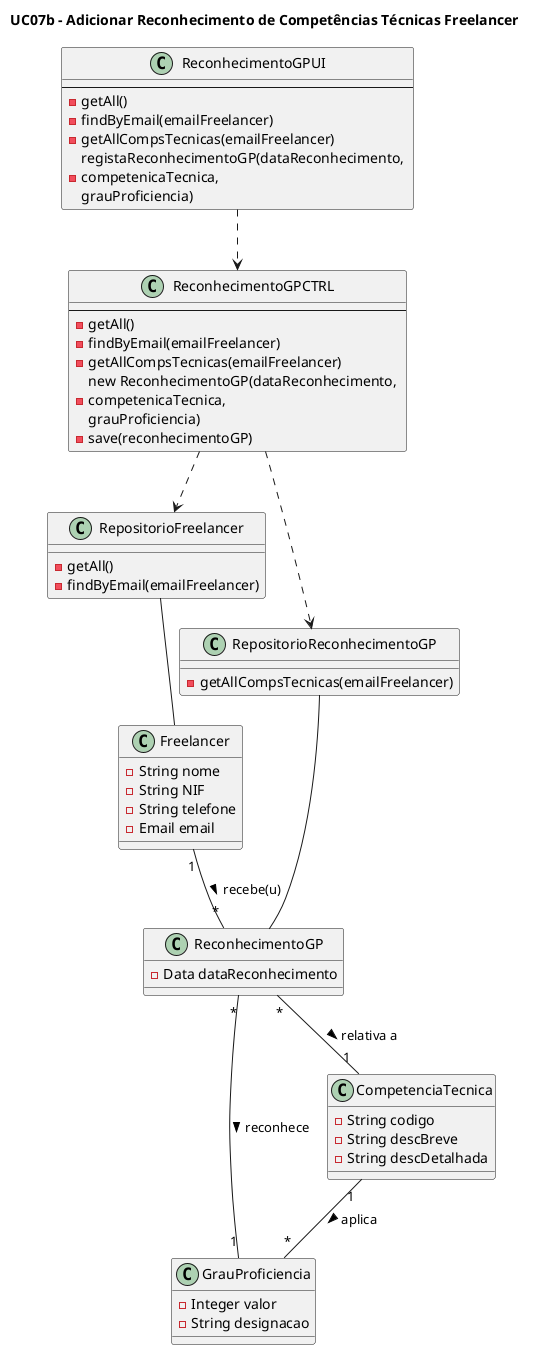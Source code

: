 @startuml

title UC07b - Adicionar Reconhecimento de Competências Técnicas Freelancer

class ReconhecimentoGPUI{
    --
    -getAll()
    -findByEmail(emailFreelancer)
    -getAllCompsTecnicas(emailFreelancer)
    -registaReconhecimentoGP(dataReconhecimento, \ncompetenicaTecnica,\ngrauProficiencia)  
}

class ReconhecimentoGPCTRL{
    --
    -getAll()
    -findByEmail(emailFreelancer)
    -getAllCompsTecnicas(emailFreelancer)
    -new ReconhecimentoGP(dataReconhecimento, \ncompetenicaTecnica,\ngrauProficiencia)
    -save(reconhecimentoGP)  
}

class RepositorioFreelancer {
    -getAll()
    -findByEmail(emailFreelancer)  
}

class RepositorioReconhecimentoGP {
    -getAllCompsTecnicas(emailFreelancer)
}


class Freelancer {
    -String nome
    -String NIF
    -String telefone
    -Email email
}

class GrauProficiencia   {
    -Integer valor
    -String designacao
}

class ReconhecimentoGP {
    -Data dataReconhecimento
}

class CompetenciaTecnica {
    -String codigo
    -String descBreve
    -String descDetalhada
}



ReconhecimentoGPUI ..> ReconhecimentoGPCTRL
RepositorioFreelancer -- Freelancer
ReconhecimentoGPCTRL ..> RepositorioFreelancer
RepositorioReconhecimentoGP -- ReconhecimentoGP
ReconhecimentoGPCTRL ..> RepositorioReconhecimentoGP
Freelancer"1" -- "*"ReconhecimentoGP: recebe(u) >
ReconhecimentoGP"*" -- "1"CompetenciaTecnica: relativa a >
ReconhecimentoGP"*" -- "1"GrauProficiencia: reconhece >
CompetenciaTecnica"1" -- "*"GrauProficiencia: aplica >


@enduml